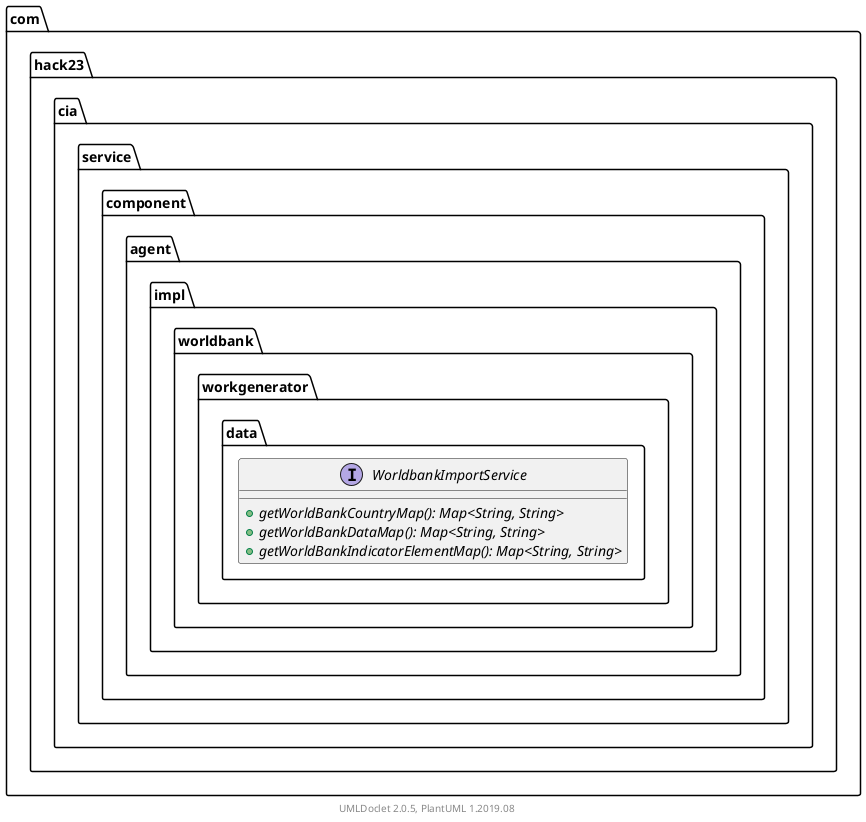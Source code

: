 @startuml
    namespace com.hack23.cia.service.component.agent.impl.worldbank.workgenerator.data {

        interface WorldbankImportService [[WorldbankImportService.html]] {
            {abstract} +getWorldBankCountryMap(): Map<String, String>
            {abstract} +getWorldBankDataMap(): Map<String, String>
            {abstract} +getWorldBankIndicatorElementMap(): Map<String, String>
        }

    }

    center footer UMLDoclet 2.0.5, PlantUML 1.2019.08
@enduml
